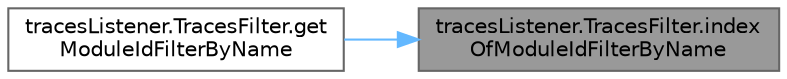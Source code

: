 digraph "tracesListener.TracesFilter.indexOfModuleIdFilterByName"
{
 // LATEX_PDF_SIZE
  bgcolor="transparent";
  edge [fontname=Helvetica,fontsize=10,labelfontname=Helvetica,labelfontsize=10];
  node [fontname=Helvetica,fontsize=10,shape=box,height=0.2,width=0.4];
  rankdir="RL";
  Node1 [id="Node000001",label="tracesListener.TracesFilter.index\lOfModuleIdFilterByName",height=0.2,width=0.4,color="gray40", fillcolor="grey60", style="filled", fontcolor="black",tooltip=" "];
  Node1 -> Node2 [id="edge1_Node000001_Node000002",dir="back",color="steelblue1",style="solid",tooltip=" "];
  Node2 [id="Node000002",label="tracesListener.TracesFilter.get\lModuleIdFilterByName",height=0.2,width=0.4,color="grey40", fillcolor="white", style="filled",URL="$classtraces_listener_1_1_traces_filter.html#a0d1126abe896778c97a59bf5006894cc",tooltip=" "];
}
